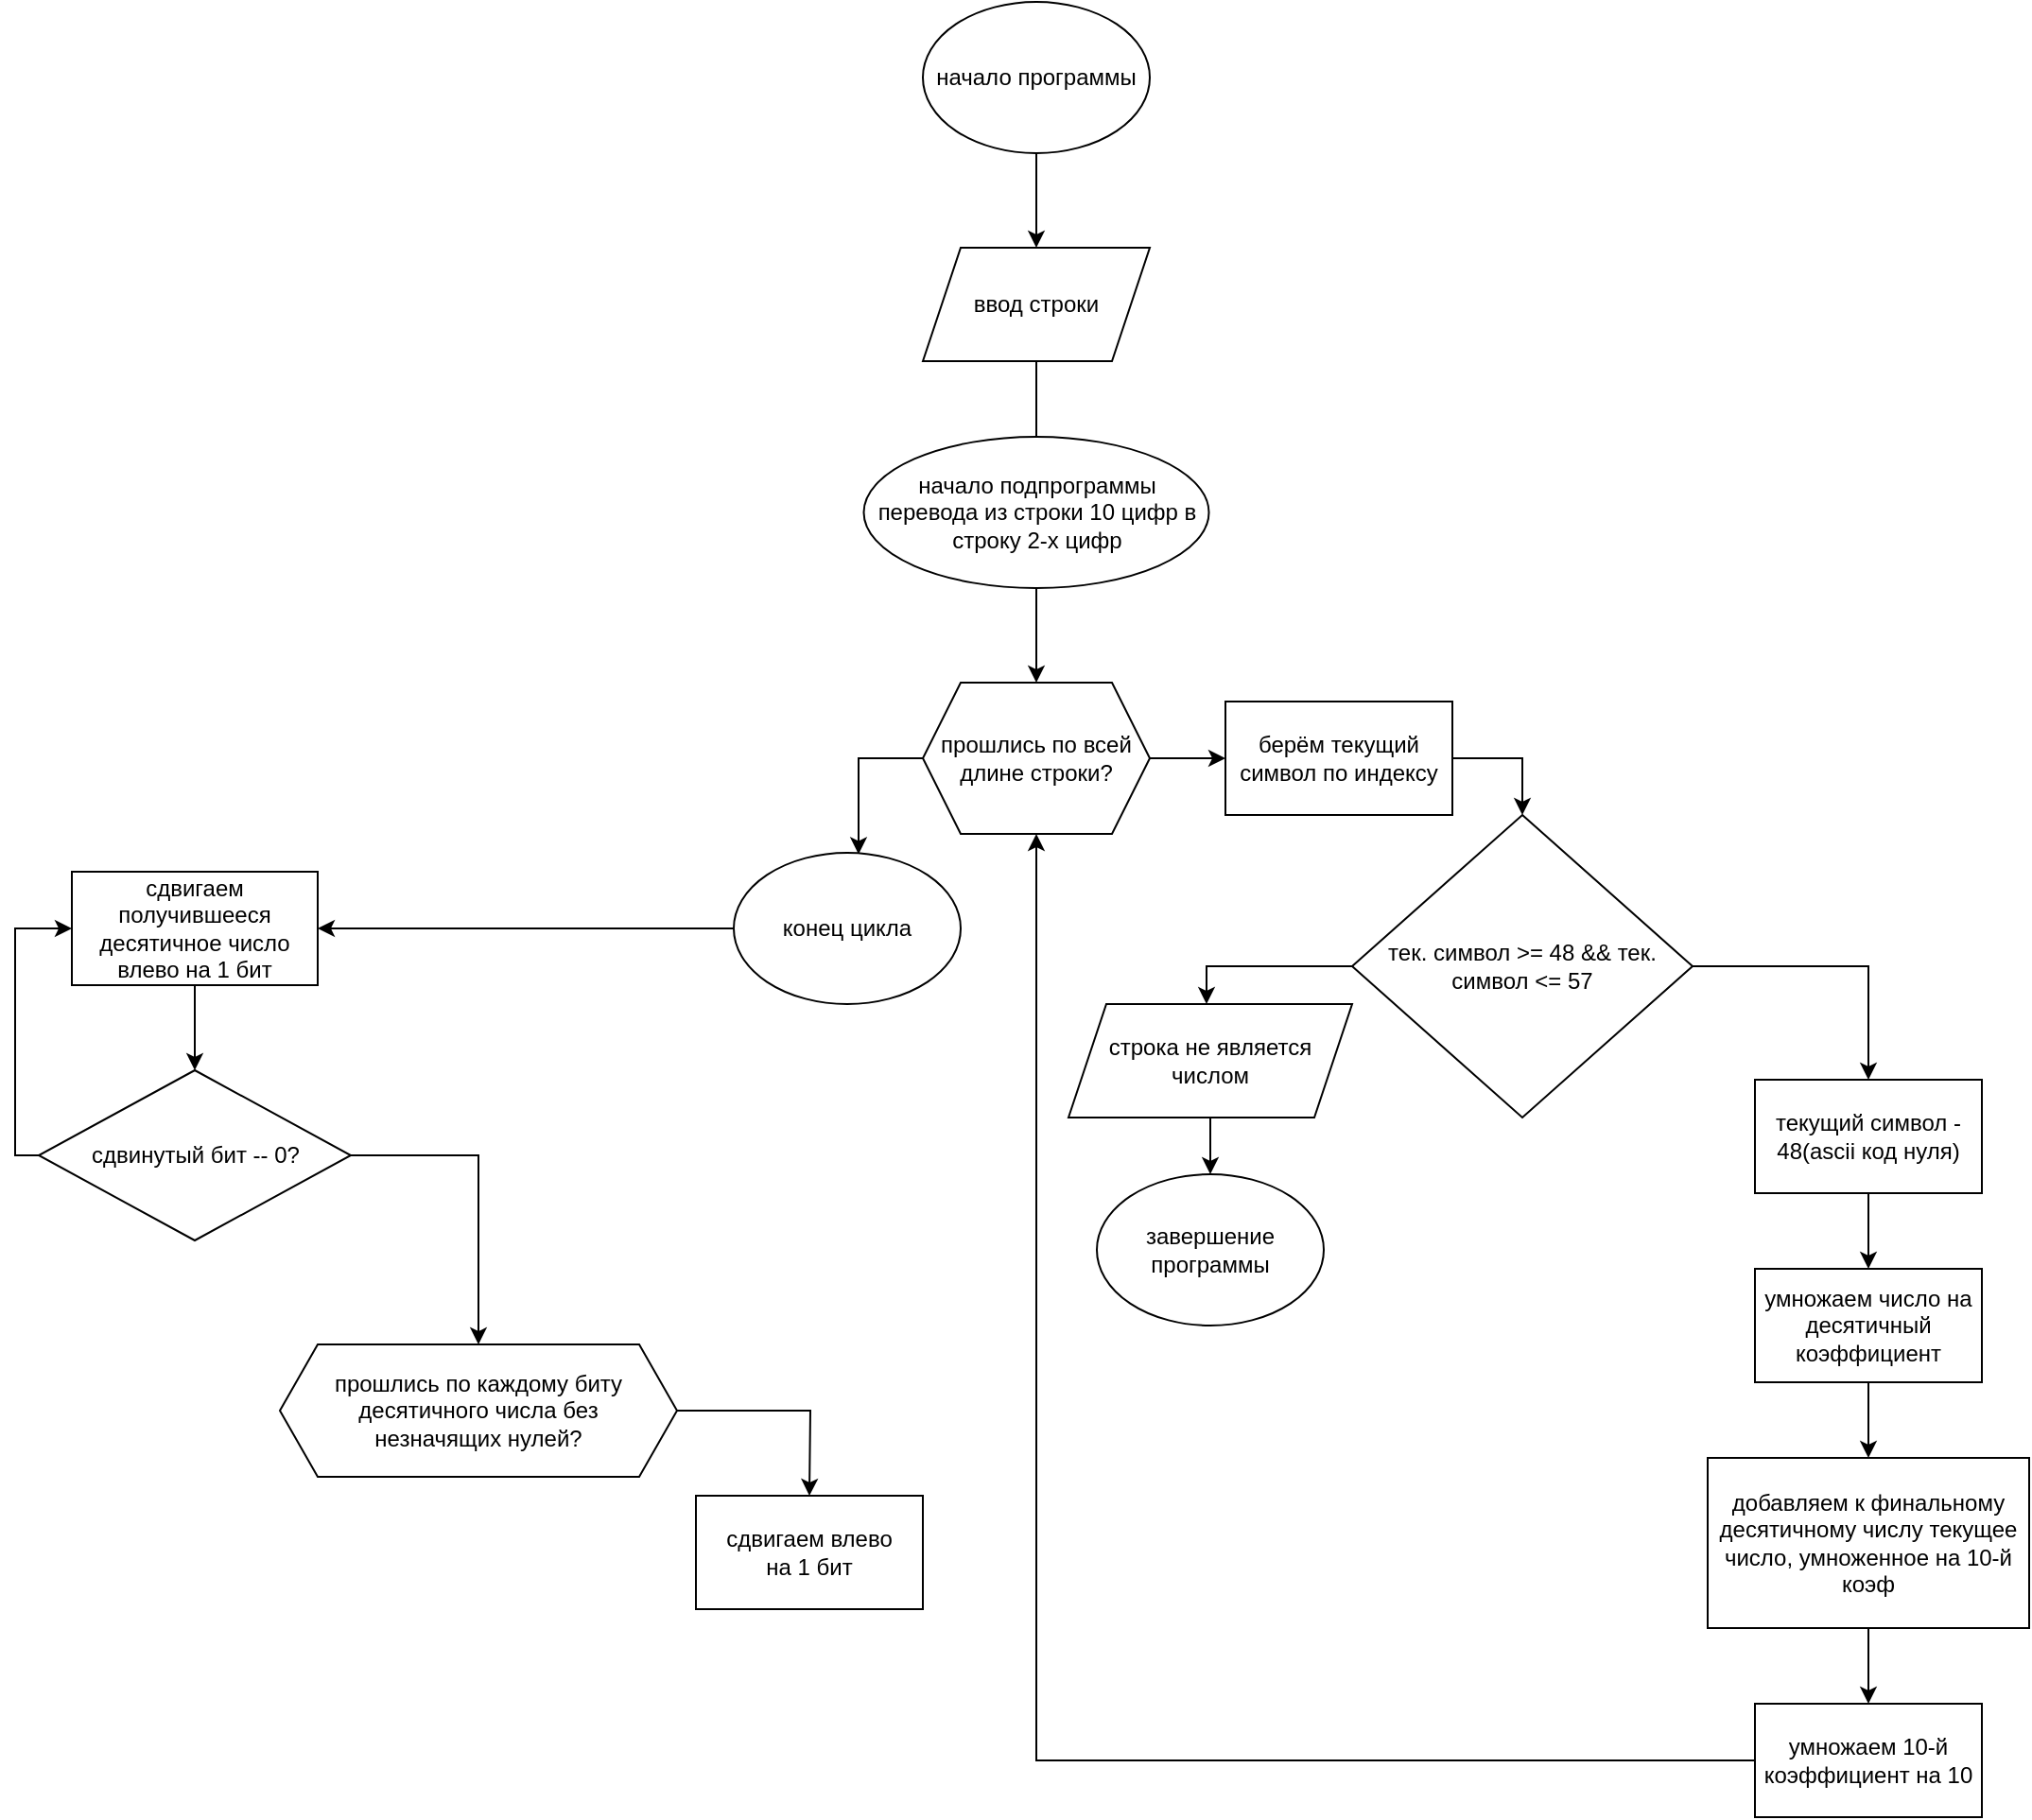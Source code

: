 <mxfile version="26.1.0">
  <diagram id="C5RBs43oDa-KdzZeNtuy" name="Page-1">
    <mxGraphModel dx="1621" dy="698" grid="1" gridSize="10" guides="1" tooltips="1" connect="1" arrows="1" fold="1" page="1" pageScale="1" pageWidth="827" pageHeight="1169" math="0" shadow="0">
      <root>
        <mxCell id="WIyWlLk6GJQsqaUBKTNV-0" />
        <mxCell id="WIyWlLk6GJQsqaUBKTNV-1" parent="WIyWlLk6GJQsqaUBKTNV-0" />
        <mxCell id="5fV1kzE_wfEQVig91Vzh-1" style="edgeStyle=orthogonalEdgeStyle;rounded=0;orthogonalLoop=1;jettySize=auto;html=1;entryX=0.5;entryY=0;entryDx=0;entryDy=0;" parent="WIyWlLk6GJQsqaUBKTNV-1" source="5fV1kzE_wfEQVig91Vzh-0" target="5fV1kzE_wfEQVig91Vzh-2" edge="1">
          <mxGeometry relative="1" as="geometry">
            <mxPoint x="414" y="370" as="targetPoint" />
          </mxGeometry>
        </mxCell>
        <mxCell id="5fV1kzE_wfEQVig91Vzh-0" value="ввод строки" style="shape=parallelogram;perimeter=parallelogramPerimeter;whiteSpace=wrap;html=1;fixedSize=1;" parent="WIyWlLk6GJQsqaUBKTNV-1" vertex="1">
          <mxGeometry x="300" y="150" width="120" height="60" as="geometry" />
        </mxCell>
        <mxCell id="OpSav2Jw1ReQop_rSbhb-10" style="edgeStyle=orthogonalEdgeStyle;rounded=0;orthogonalLoop=1;jettySize=auto;html=1;entryX=0.55;entryY=0.009;entryDx=0;entryDy=0;entryPerimeter=0;" edge="1" parent="WIyWlLk6GJQsqaUBKTNV-1" source="5fV1kzE_wfEQVig91Vzh-2" target="5fV1kzE_wfEQVig91Vzh-7">
          <mxGeometry relative="1" as="geometry">
            <mxPoint x="250" y="420" as="targetPoint" />
            <Array as="points">
              <mxPoint x="266" y="420" />
            </Array>
          </mxGeometry>
        </mxCell>
        <mxCell id="OpSav2Jw1ReQop_rSbhb-12" style="edgeStyle=orthogonalEdgeStyle;rounded=0;orthogonalLoop=1;jettySize=auto;html=1;" edge="1" parent="WIyWlLk6GJQsqaUBKTNV-1" source="5fV1kzE_wfEQVig91Vzh-2" target="OpSav2Jw1ReQop_rSbhb-11">
          <mxGeometry relative="1" as="geometry" />
        </mxCell>
        <mxCell id="5fV1kzE_wfEQVig91Vzh-2" value="прошлись по всей длине строки?" style="shape=hexagon;perimeter=hexagonPerimeter2;whiteSpace=wrap;html=1;fixedSize=1;" parent="WIyWlLk6GJQsqaUBKTNV-1" vertex="1">
          <mxGeometry x="300" y="380" width="120" height="80" as="geometry" />
        </mxCell>
        <mxCell id="OpSav2Jw1ReQop_rSbhb-1" style="edgeStyle=orthogonalEdgeStyle;rounded=0;orthogonalLoop=1;jettySize=auto;html=1;" edge="1" parent="WIyWlLk6GJQsqaUBKTNV-1" source="5fV1kzE_wfEQVig91Vzh-5" target="OpSav2Jw1ReQop_rSbhb-0">
          <mxGeometry relative="1" as="geometry" />
        </mxCell>
        <mxCell id="5fV1kzE_wfEQVig91Vzh-5" value="текущий символ - 48(ascii код нуля)" style="rounded=0;whiteSpace=wrap;html=1;" parent="WIyWlLk6GJQsqaUBKTNV-1" vertex="1">
          <mxGeometry x="740" y="590" width="120" height="60" as="geometry" />
        </mxCell>
        <mxCell id="OpSav2Jw1ReQop_rSbhb-15" value="" style="edgeStyle=orthogonalEdgeStyle;rounded=0;orthogonalLoop=1;jettySize=auto;html=1;" edge="1" parent="WIyWlLk6GJQsqaUBKTNV-1" source="5fV1kzE_wfEQVig91Vzh-7" target="OpSav2Jw1ReQop_rSbhb-14">
          <mxGeometry relative="1" as="geometry" />
        </mxCell>
        <mxCell id="5fV1kzE_wfEQVig91Vzh-7" value="конец цикла" style="ellipse;whiteSpace=wrap;html=1;" parent="WIyWlLk6GJQsqaUBKTNV-1" vertex="1">
          <mxGeometry x="200" y="470" width="120" height="80" as="geometry" />
        </mxCell>
        <mxCell id="5fV1kzE_wfEQVig91Vzh-14" style="edgeStyle=orthogonalEdgeStyle;rounded=0;orthogonalLoop=1;jettySize=auto;html=1;entryX=0.5;entryY=0;entryDx=0;entryDy=0;" parent="WIyWlLk6GJQsqaUBKTNV-1" source="5fV1kzE_wfEQVig91Vzh-10" target="5fV1kzE_wfEQVig91Vzh-5" edge="1">
          <mxGeometry relative="1" as="geometry">
            <mxPoint x="800" y="530" as="targetPoint" />
          </mxGeometry>
        </mxCell>
        <mxCell id="5fV1kzE_wfEQVig91Vzh-19" style="edgeStyle=orthogonalEdgeStyle;rounded=0;orthogonalLoop=1;jettySize=auto;html=1;" parent="WIyWlLk6GJQsqaUBKTNV-1" source="5fV1kzE_wfEQVig91Vzh-10" target="5fV1kzE_wfEQVig91Vzh-16" edge="1">
          <mxGeometry relative="1" as="geometry">
            <mxPoint x="460" y="530" as="targetPoint" />
            <Array as="points">
              <mxPoint x="450" y="530" />
            </Array>
          </mxGeometry>
        </mxCell>
        <mxCell id="5fV1kzE_wfEQVig91Vzh-10" value="тек. символ &amp;gt;= 48 &amp;amp;&amp;amp; тек. символ &amp;lt;= 57" style="rhombus;whiteSpace=wrap;html=1;" parent="WIyWlLk6GJQsqaUBKTNV-1" vertex="1">
          <mxGeometry x="527" y="450" width="180" height="160" as="geometry" />
        </mxCell>
        <mxCell id="5fV1kzE_wfEQVig91Vzh-21" style="edgeStyle=orthogonalEdgeStyle;rounded=0;orthogonalLoop=1;jettySize=auto;html=1;entryX=0.5;entryY=0;entryDx=0;entryDy=0;" parent="WIyWlLk6GJQsqaUBKTNV-1" source="5fV1kzE_wfEQVig91Vzh-16" target="5fV1kzE_wfEQVig91Vzh-20" edge="1">
          <mxGeometry relative="1" as="geometry" />
        </mxCell>
        <mxCell id="5fV1kzE_wfEQVig91Vzh-16" value="строка не является числом" style="shape=parallelogram;perimeter=parallelogramPerimeter;whiteSpace=wrap;html=1;fixedSize=1;" parent="WIyWlLk6GJQsqaUBKTNV-1" vertex="1">
          <mxGeometry x="377" y="550" width="150" height="60" as="geometry" />
        </mxCell>
        <mxCell id="5fV1kzE_wfEQVig91Vzh-20" value="завершение программы" style="ellipse;whiteSpace=wrap;html=1;" parent="WIyWlLk6GJQsqaUBKTNV-1" vertex="1">
          <mxGeometry x="392" y="640" width="120" height="80" as="geometry" />
        </mxCell>
        <mxCell id="OpSav2Jw1ReQop_rSbhb-3" style="edgeStyle=orthogonalEdgeStyle;rounded=0;orthogonalLoop=1;jettySize=auto;html=1;" edge="1" parent="WIyWlLk6GJQsqaUBKTNV-1" source="OpSav2Jw1ReQop_rSbhb-0" target="OpSav2Jw1ReQop_rSbhb-2">
          <mxGeometry relative="1" as="geometry" />
        </mxCell>
        <mxCell id="OpSav2Jw1ReQop_rSbhb-0" value="умножаем число на десятичный коэффициент" style="rounded=0;whiteSpace=wrap;html=1;" vertex="1" parent="WIyWlLk6GJQsqaUBKTNV-1">
          <mxGeometry x="740" y="690" width="120" height="60" as="geometry" />
        </mxCell>
        <mxCell id="OpSav2Jw1ReQop_rSbhb-5" style="edgeStyle=orthogonalEdgeStyle;rounded=0;orthogonalLoop=1;jettySize=auto;html=1;" edge="1" parent="WIyWlLk6GJQsqaUBKTNV-1" source="OpSav2Jw1ReQop_rSbhb-2" target="OpSav2Jw1ReQop_rSbhb-4">
          <mxGeometry relative="1" as="geometry" />
        </mxCell>
        <mxCell id="OpSav2Jw1ReQop_rSbhb-2" value="добавляем к финальному десятичному числу текущее число, умноженное на 10-й коэф" style="rounded=0;whiteSpace=wrap;html=1;" vertex="1" parent="WIyWlLk6GJQsqaUBKTNV-1">
          <mxGeometry x="715" y="790" width="170" height="90" as="geometry" />
        </mxCell>
        <mxCell id="OpSav2Jw1ReQop_rSbhb-9" style="edgeStyle=orthogonalEdgeStyle;rounded=0;orthogonalLoop=1;jettySize=auto;html=1;entryX=0.5;entryY=1;entryDx=0;entryDy=0;" edge="1" parent="WIyWlLk6GJQsqaUBKTNV-1" source="OpSav2Jw1ReQop_rSbhb-4" target="5fV1kzE_wfEQVig91Vzh-2">
          <mxGeometry relative="1" as="geometry">
            <mxPoint x="630" y="950" as="targetPoint" />
          </mxGeometry>
        </mxCell>
        <mxCell id="OpSav2Jw1ReQop_rSbhb-4" value="умножаем 10-й коэффициент на 10" style="rounded=0;whiteSpace=wrap;html=1;" vertex="1" parent="WIyWlLk6GJQsqaUBKTNV-1">
          <mxGeometry x="740" y="920" width="120" height="60" as="geometry" />
        </mxCell>
        <mxCell id="OpSav2Jw1ReQop_rSbhb-13" style="edgeStyle=orthogonalEdgeStyle;rounded=0;orthogonalLoop=1;jettySize=auto;html=1;entryX=0.5;entryY=0;entryDx=0;entryDy=0;" edge="1" parent="WIyWlLk6GJQsqaUBKTNV-1" source="OpSav2Jw1ReQop_rSbhb-11" target="5fV1kzE_wfEQVig91Vzh-10">
          <mxGeometry relative="1" as="geometry">
            <mxPoint x="620" y="420" as="targetPoint" />
            <Array as="points">
              <mxPoint x="617" y="420" />
            </Array>
          </mxGeometry>
        </mxCell>
        <mxCell id="OpSav2Jw1ReQop_rSbhb-11" value="берём текущий символ по индексу" style="rounded=0;whiteSpace=wrap;html=1;" vertex="1" parent="WIyWlLk6GJQsqaUBKTNV-1">
          <mxGeometry x="460" y="390" width="120" height="60" as="geometry" />
        </mxCell>
        <mxCell id="OpSav2Jw1ReQop_rSbhb-20" value="" style="edgeStyle=orthogonalEdgeStyle;rounded=0;orthogonalLoop=1;jettySize=auto;html=1;" edge="1" parent="WIyWlLk6GJQsqaUBKTNV-1" source="OpSav2Jw1ReQop_rSbhb-14" target="OpSav2Jw1ReQop_rSbhb-19">
          <mxGeometry relative="1" as="geometry" />
        </mxCell>
        <mxCell id="OpSav2Jw1ReQop_rSbhb-14" value="сдвигаем получившееся десятичное число влево на 1 бит" style="whiteSpace=wrap;html=1;" vertex="1" parent="WIyWlLk6GJQsqaUBKTNV-1">
          <mxGeometry x="-150" y="480" width="130" height="60" as="geometry" />
        </mxCell>
        <mxCell id="OpSav2Jw1ReQop_rSbhb-21" style="edgeStyle=orthogonalEdgeStyle;rounded=0;orthogonalLoop=1;jettySize=auto;html=1;entryX=0;entryY=0.5;entryDx=0;entryDy=0;" edge="1" parent="WIyWlLk6GJQsqaUBKTNV-1" source="OpSav2Jw1ReQop_rSbhb-19" target="OpSav2Jw1ReQop_rSbhb-14">
          <mxGeometry relative="1" as="geometry">
            <mxPoint x="-90" y="510" as="targetPoint" />
            <Array as="points">
              <mxPoint x="-180" y="630" />
              <mxPoint x="-180" y="510" />
            </Array>
          </mxGeometry>
        </mxCell>
        <mxCell id="OpSav2Jw1ReQop_rSbhb-28" style="edgeStyle=orthogonalEdgeStyle;rounded=0;orthogonalLoop=1;jettySize=auto;html=1;" edge="1" parent="WIyWlLk6GJQsqaUBKTNV-1" source="OpSav2Jw1ReQop_rSbhb-19" target="OpSav2Jw1ReQop_rSbhb-24">
          <mxGeometry relative="1" as="geometry">
            <Array as="points">
              <mxPoint x="65" y="630" />
            </Array>
          </mxGeometry>
        </mxCell>
        <mxCell id="OpSav2Jw1ReQop_rSbhb-19" value="сдвинутый бит -- 0?" style="rhombus;whiteSpace=wrap;html=1;" vertex="1" parent="WIyWlLk6GJQsqaUBKTNV-1">
          <mxGeometry x="-167.5" y="585" width="165" height="90" as="geometry" />
        </mxCell>
        <mxCell id="OpSav2Jw1ReQop_rSbhb-29" style="edgeStyle=orthogonalEdgeStyle;rounded=0;orthogonalLoop=1;jettySize=auto;html=1;" edge="1" parent="WIyWlLk6GJQsqaUBKTNV-1" source="OpSav2Jw1ReQop_rSbhb-24">
          <mxGeometry relative="1" as="geometry">
            <mxPoint x="240" y="810" as="targetPoint" />
          </mxGeometry>
        </mxCell>
        <mxCell id="OpSav2Jw1ReQop_rSbhb-24" value="&lt;div&gt;прошлись по каждому биту десятичного числа без&lt;/div&gt;&lt;div&gt;незначящих нулей?&lt;/div&gt;" style="shape=hexagon;perimeter=hexagonPerimeter2;whiteSpace=wrap;html=1;fixedSize=1;" vertex="1" parent="WIyWlLk6GJQsqaUBKTNV-1">
          <mxGeometry x="-40" y="730" width="210" height="70" as="geometry" />
        </mxCell>
        <mxCell id="OpSav2Jw1ReQop_rSbhb-26" value="начало подпрограммы перевода из строки 10 цифр в строку 2-х цифр" style="ellipse;whiteSpace=wrap;html=1;" vertex="1" parent="WIyWlLk6GJQsqaUBKTNV-1">
          <mxGeometry x="268.75" y="250" width="182.5" height="80" as="geometry" />
        </mxCell>
        <mxCell id="OpSav2Jw1ReQop_rSbhb-31" style="edgeStyle=orthogonalEdgeStyle;rounded=0;orthogonalLoop=1;jettySize=auto;html=1;" edge="1" parent="WIyWlLk6GJQsqaUBKTNV-1" source="OpSav2Jw1ReQop_rSbhb-30" target="5fV1kzE_wfEQVig91Vzh-0">
          <mxGeometry relative="1" as="geometry" />
        </mxCell>
        <mxCell id="OpSav2Jw1ReQop_rSbhb-30" value="начало программы" style="ellipse;whiteSpace=wrap;html=1;" vertex="1" parent="WIyWlLk6GJQsqaUBKTNV-1">
          <mxGeometry x="300" y="20" width="120" height="80" as="geometry" />
        </mxCell>
        <mxCell id="OpSav2Jw1ReQop_rSbhb-33" value="&lt;div&gt;сдвигаем влево&lt;/div&gt;&lt;div&gt;на 1 бит&lt;/div&gt;" style="rounded=0;whiteSpace=wrap;html=1;" vertex="1" parent="WIyWlLk6GJQsqaUBKTNV-1">
          <mxGeometry x="180" y="810" width="120" height="60" as="geometry" />
        </mxCell>
      </root>
    </mxGraphModel>
  </diagram>
</mxfile>
